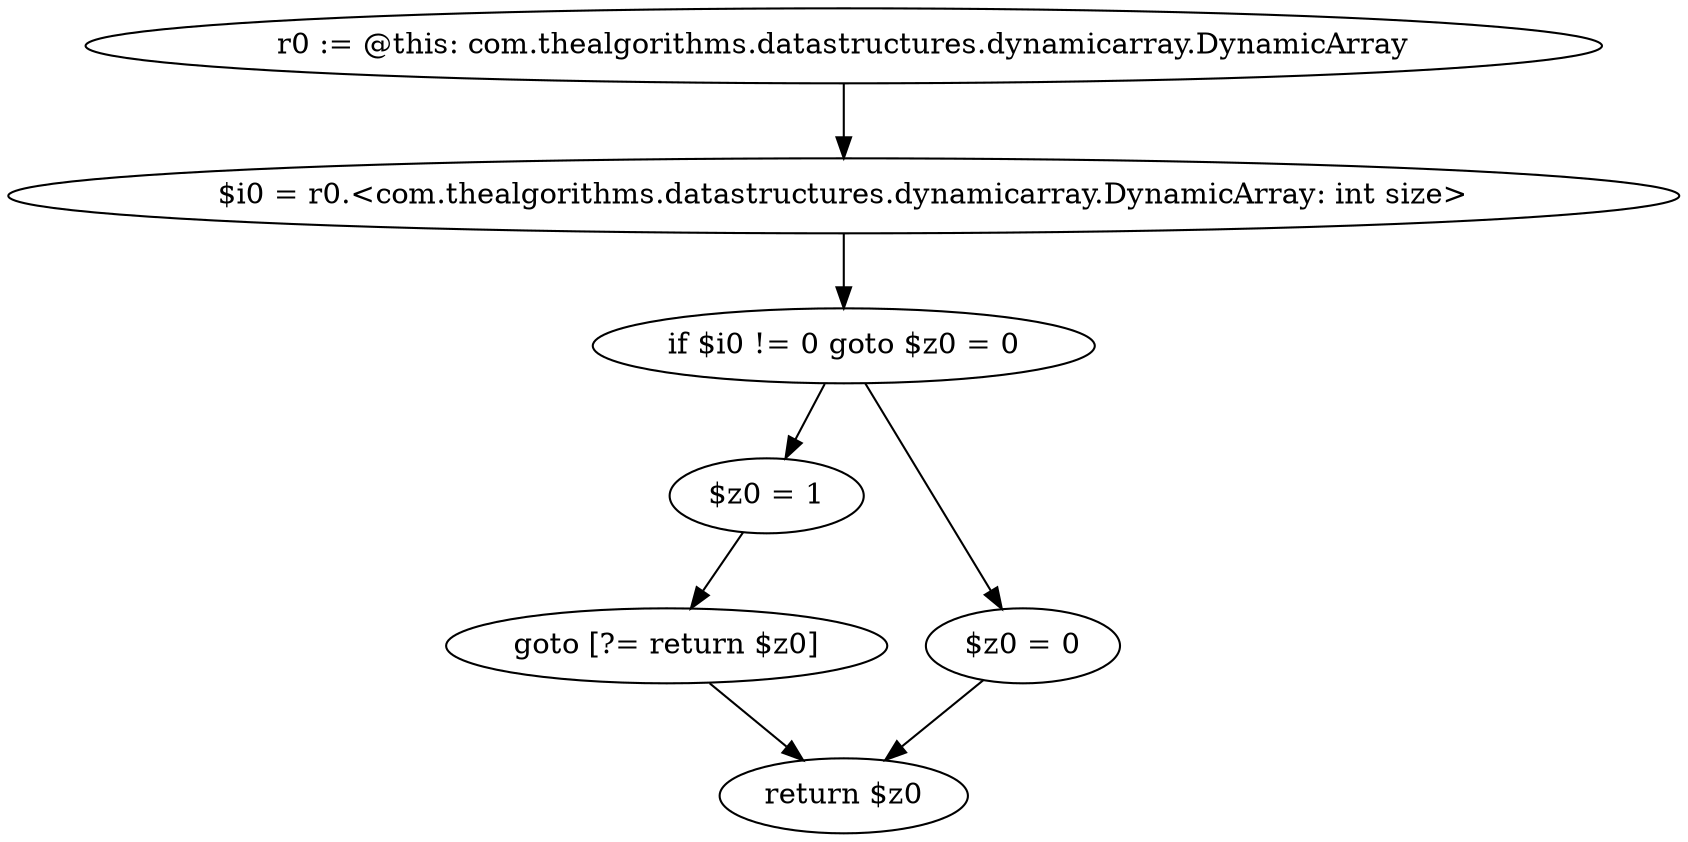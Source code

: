 digraph "unitGraph" {
    "r0 := @this: com.thealgorithms.datastructures.dynamicarray.DynamicArray"
    "$i0 = r0.<com.thealgorithms.datastructures.dynamicarray.DynamicArray: int size>"
    "if $i0 != 0 goto $z0 = 0"
    "$z0 = 1"
    "goto [?= return $z0]"
    "$z0 = 0"
    "return $z0"
    "r0 := @this: com.thealgorithms.datastructures.dynamicarray.DynamicArray"->"$i0 = r0.<com.thealgorithms.datastructures.dynamicarray.DynamicArray: int size>";
    "$i0 = r0.<com.thealgorithms.datastructures.dynamicarray.DynamicArray: int size>"->"if $i0 != 0 goto $z0 = 0";
    "if $i0 != 0 goto $z0 = 0"->"$z0 = 1";
    "if $i0 != 0 goto $z0 = 0"->"$z0 = 0";
    "$z0 = 1"->"goto [?= return $z0]";
    "goto [?= return $z0]"->"return $z0";
    "$z0 = 0"->"return $z0";
}
